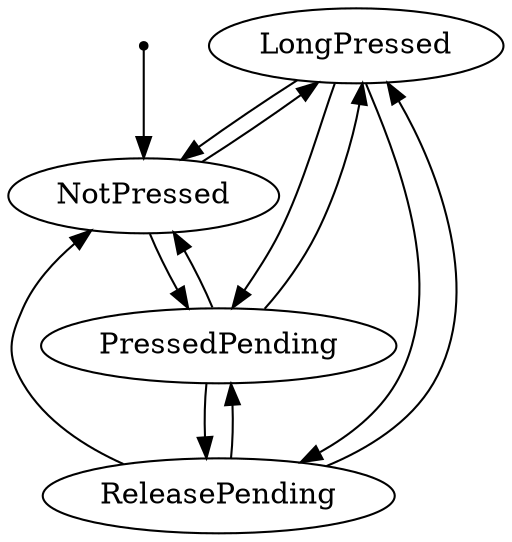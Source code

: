 digraph long_press_button_stm {
    LongPressed[label="LongPressed"][shape="ellipse"];
    NotPressed[label="NotPressed"][shape="ellipse"];
    PressedPending[label="PressedPending"][shape="ellipse"];
    ReleasePending[label="ReleasePending"][shape="ellipse"];
    _start[label="_start"][shape="point"];
    _start -> NotPressed[label=""];
    ReleasePending -> NotPressed[label=""];
    PressedPending -> NotPressed[label=""];
    LongPressed -> NotPressed[label=""];
    PressedPending -> ReleasePending[label=""];
    LongPressed -> ReleasePending[label=""];
    NotPressed -> PressedPending[label=""];
    ReleasePending -> PressedPending[label=""];
    LongPressed -> PressedPending[label=""];
    NotPressed -> LongPressed[label=""];
    ReleasePending -> LongPressed[label=""];
    PressedPending -> LongPressed[label=""];
}
